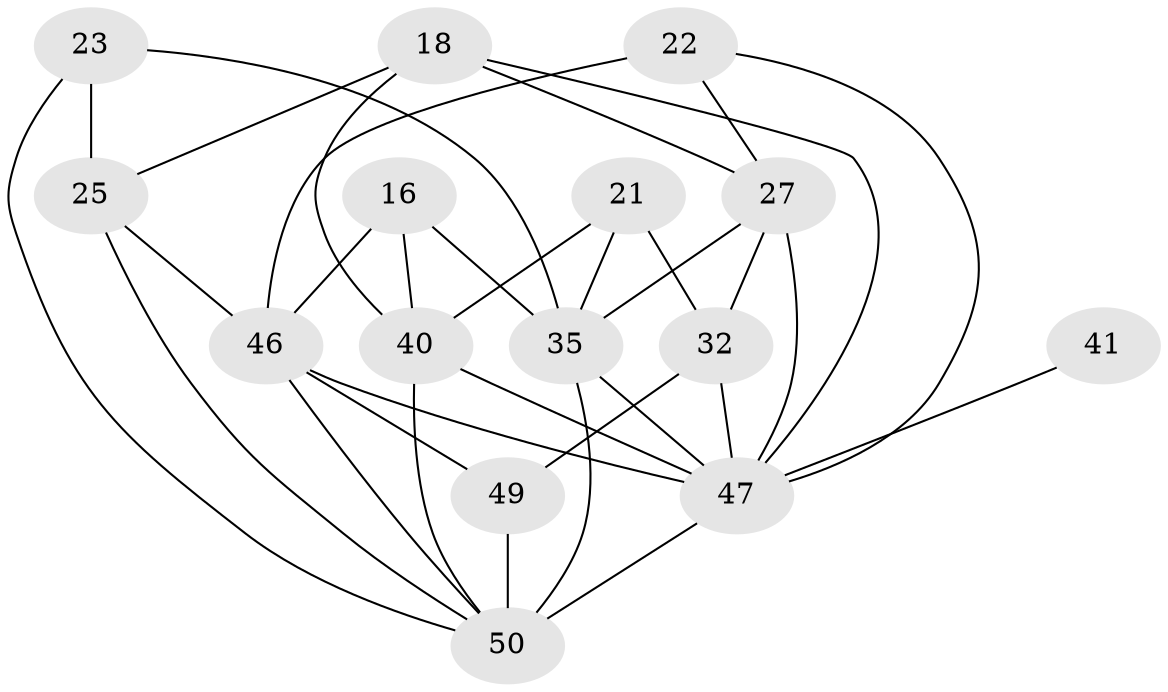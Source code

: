 // original degree distribution, {4: 1.0}
// Generated by graph-tools (version 1.1) at 2025/03/03/04/25 22:03:11]
// undirected, 15 vertices, 33 edges
graph export_dot {
graph [start="1"]
  node [color=gray90,style=filled];
  16;
  18 [super="+13"];
  21 [super="+6"];
  22;
  23;
  25 [super="+12"];
  27 [super="+10+19"];
  32 [super="+1+9"];
  35 [super="+2+20+33"];
  40 [super="+36+17"];
  41 [super="+7"];
  46 [super="+5+43"];
  47 [super="+42+45"];
  49 [super="+37+28"];
  50 [super="+3+30+15+48"];
  16 -- 46;
  16 -- 35 [weight=2];
  16 -- 40;
  18 -- 27 [weight=2];
  18 -- 25 [weight=2];
  18 -- 40;
  18 -- 47;
  21 -- 35 [weight=4];
  21 -- 32;
  21 -- 40;
  22 -- 27;
  22 -- 46 [weight=2];
  22 -- 47;
  23 -- 25 [weight=2];
  23 -- 35;
  23 -- 50;
  25 -- 46;
  25 -- 50;
  27 -- 32 [weight=2];
  27 -- 35 [weight=2];
  27 -- 47;
  32 -- 49 [weight=2];
  32 -- 47 [weight=3];
  35 -- 50;
  35 -- 47 [weight=2];
  40 -- 50 [weight=4];
  40 -- 47;
  41 -- 47 [weight=6];
  46 -- 49 [weight=3];
  46 -- 50 [weight=2];
  46 -- 47;
  47 -- 50 [weight=6];
  49 -- 50 [weight=3];
}
